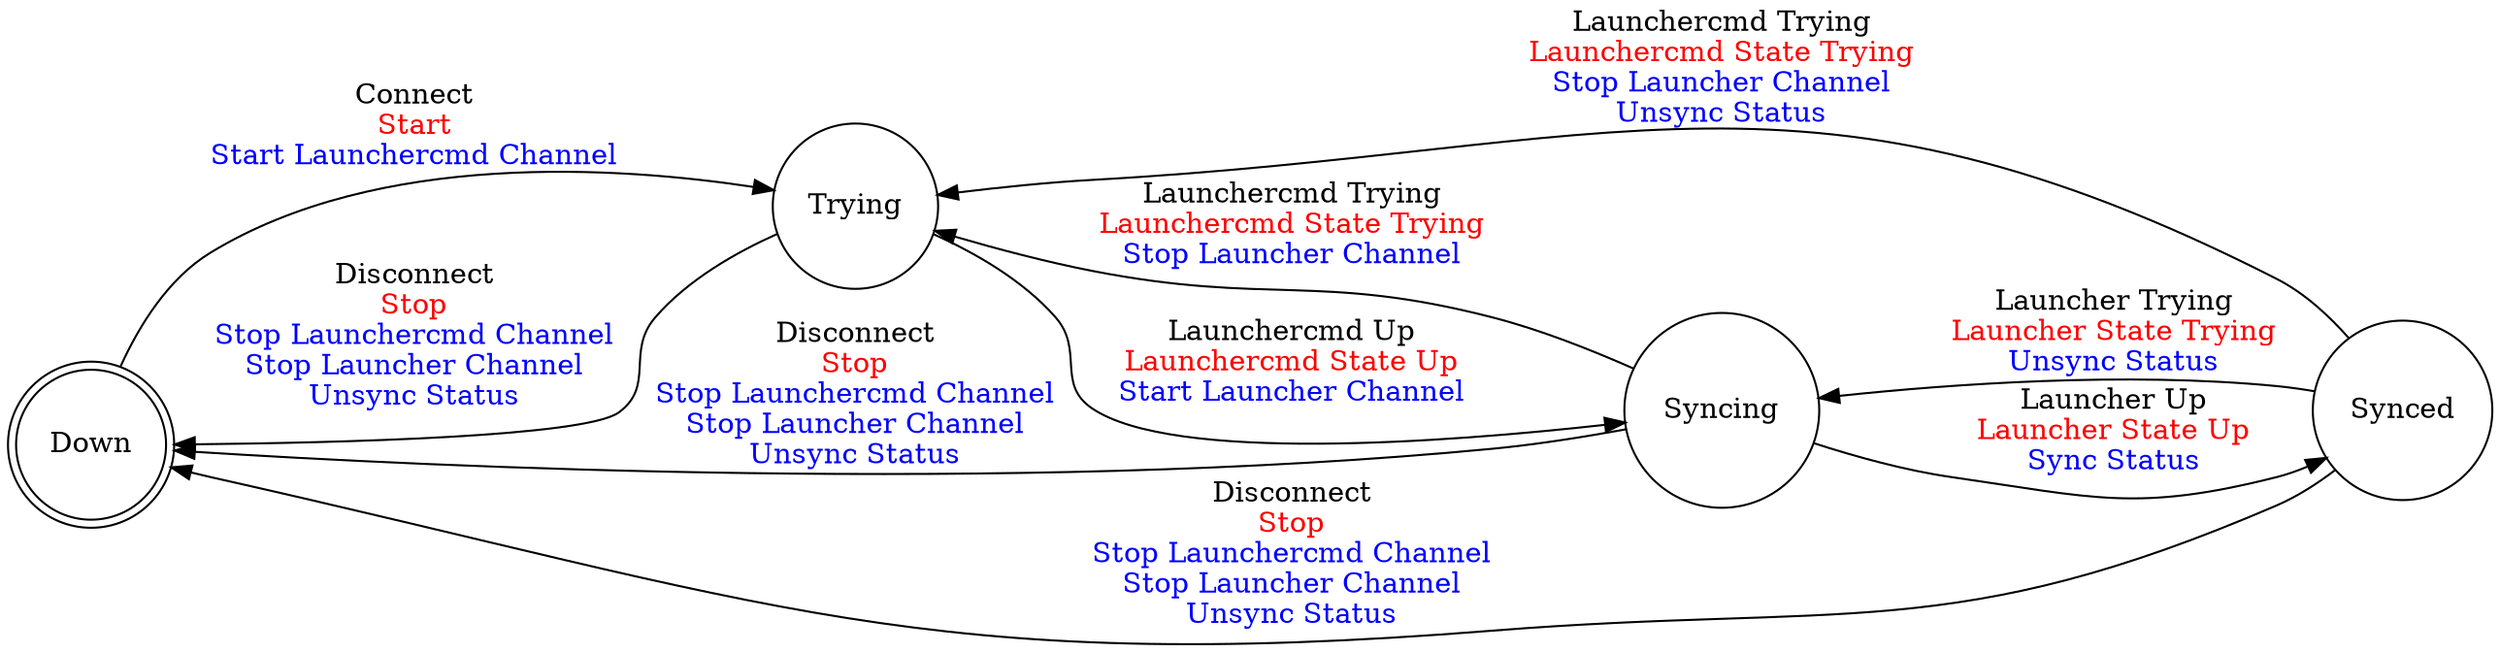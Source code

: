 digraph launcher_base {
    rankdir = LR;
    size = 20;
    overlap = false;
    splines = true;
    bgcolor=transparent;
    // concentrate = true;
    node [shape = doublecircle]; Down;
    node [shape = circle];
       Down -> Trying [label = <Connect<br></br><Font Color="Red">Start<Br></Br></Font><Font Color="Blue">Start Launchercmd Channel<Br></Br></Font>>;
                                 labeltooltip = "Tooltip" ];
       Trying -> Syncing [label = <Launchercmd Up<br></br><Font Color="Red">Launchercmd State Up<Br></Br></Font><Font Color="Blue">Start Launcher Channel<Br></Br></Font>>;
                                 labeltooltip = "Tooltip" ];
       Trying -> Down [label = <Disconnect<br></br><Font Color="Red">Stop<Br></Br></Font><Font Color="Blue">Stop Launchercmd Channel<Br></Br>Stop Launcher Channel<Br></Br>Unsync Status<Br></Br></Font>>;
                                 labeltooltip = "Tooltip" ];
       Syncing -> Trying [label = <Launchercmd Trying<br></br><Font Color="Red">Launchercmd State Trying<Br></Br></Font><Font Color="Blue">Stop Launcher Channel<Br></Br></Font>>;
                                 labeltooltip = "Tooltip" ];
       Syncing -> Synced [label = <Launcher Up<br></br><Font Color="Red">Launcher State Up<Br></Br></Font><Font Color="Blue">Sync Status<Br></Br></Font>>;
                                 labeltooltip = "Tooltip" ];
       Syncing -> Down [label = <Disconnect<br></br><Font Color="Red">Stop<Br></Br></Font><Font Color="Blue">Stop Launchercmd Channel<Br></Br>Stop Launcher Channel<Br></Br>Unsync Status<Br></Br></Font>>;
                                 labeltooltip = "Tooltip" ];
       Synced -> Syncing [label = <Launcher Trying<br></br><Font Color="Red">Launcher State Trying<Br></Br></Font><Font Color="Blue">Unsync Status<Br></Br></Font>>;
                                 labeltooltip = "Tooltip" ];
       Synced -> Trying [label = <Launchercmd Trying<br></br><Font Color="Red">Launchercmd State Trying<Br></Br></Font><Font Color="Blue">Stop Launcher Channel<Br></Br>Unsync Status<Br></Br></Font>>;
                                 labeltooltip = "Tooltip" ];
       Synced -> Down [label = <Disconnect<br></br><Font Color="Red">Stop<Br></Br></Font><Font Color="Blue">Stop Launchercmd Channel<Br></Br>Stop Launcher Channel<Br></Br>Unsync Status<Br></Br></Font>>;
                                 labeltooltip = "Tooltip" ];
}
